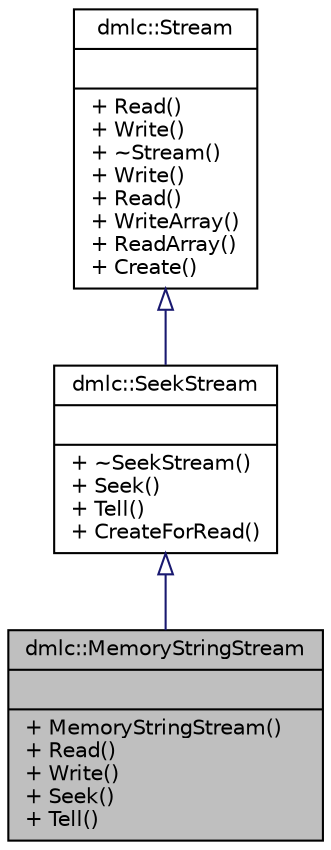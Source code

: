 digraph "dmlc::MemoryStringStream"
{
 // LATEX_PDF_SIZE
  edge [fontname="Helvetica",fontsize="10",labelfontname="Helvetica",labelfontsize="10"];
  node [fontname="Helvetica",fontsize="10",shape=record];
  Node1 [label="{dmlc::MemoryStringStream\n||+ MemoryStringStream()\l+ Read()\l+ Write()\l+ Seek()\l+ Tell()\l}",height=0.2,width=0.4,color="black", fillcolor="grey75", style="filled", fontcolor="black",tooltip="A in memory stream that is backed by std::string. This class allows us to read/write from/to a std::s..."];
  Node2 -> Node1 [dir="back",color="midnightblue",fontsize="10",style="solid",arrowtail="onormal",fontname="Helvetica"];
  Node2 [label="{dmlc::SeekStream\n||+ ~SeekStream()\l+ Seek()\l+ Tell()\l+ CreateForRead()\l}",height=0.2,width=0.4,color="black", fillcolor="white", style="filled",URL="$classdmlc_1_1SeekStream.html",tooltip="interface of i/o stream that support seek"];
  Node3 -> Node2 [dir="back",color="midnightblue",fontsize="10",style="solid",arrowtail="onormal",fontname="Helvetica"];
  Node3 [label="{dmlc::Stream\n||+ Read()\l+ Write()\l+ ~Stream()\l+ Write()\l+ Read()\l+ WriteArray()\l+ ReadArray()\l+ Create()\l}",height=0.2,width=0.4,color="black", fillcolor="white", style="filled",URL="$classdmlc_1_1Stream.html",tooltip="interface of stream I/O for serialization"];
}
